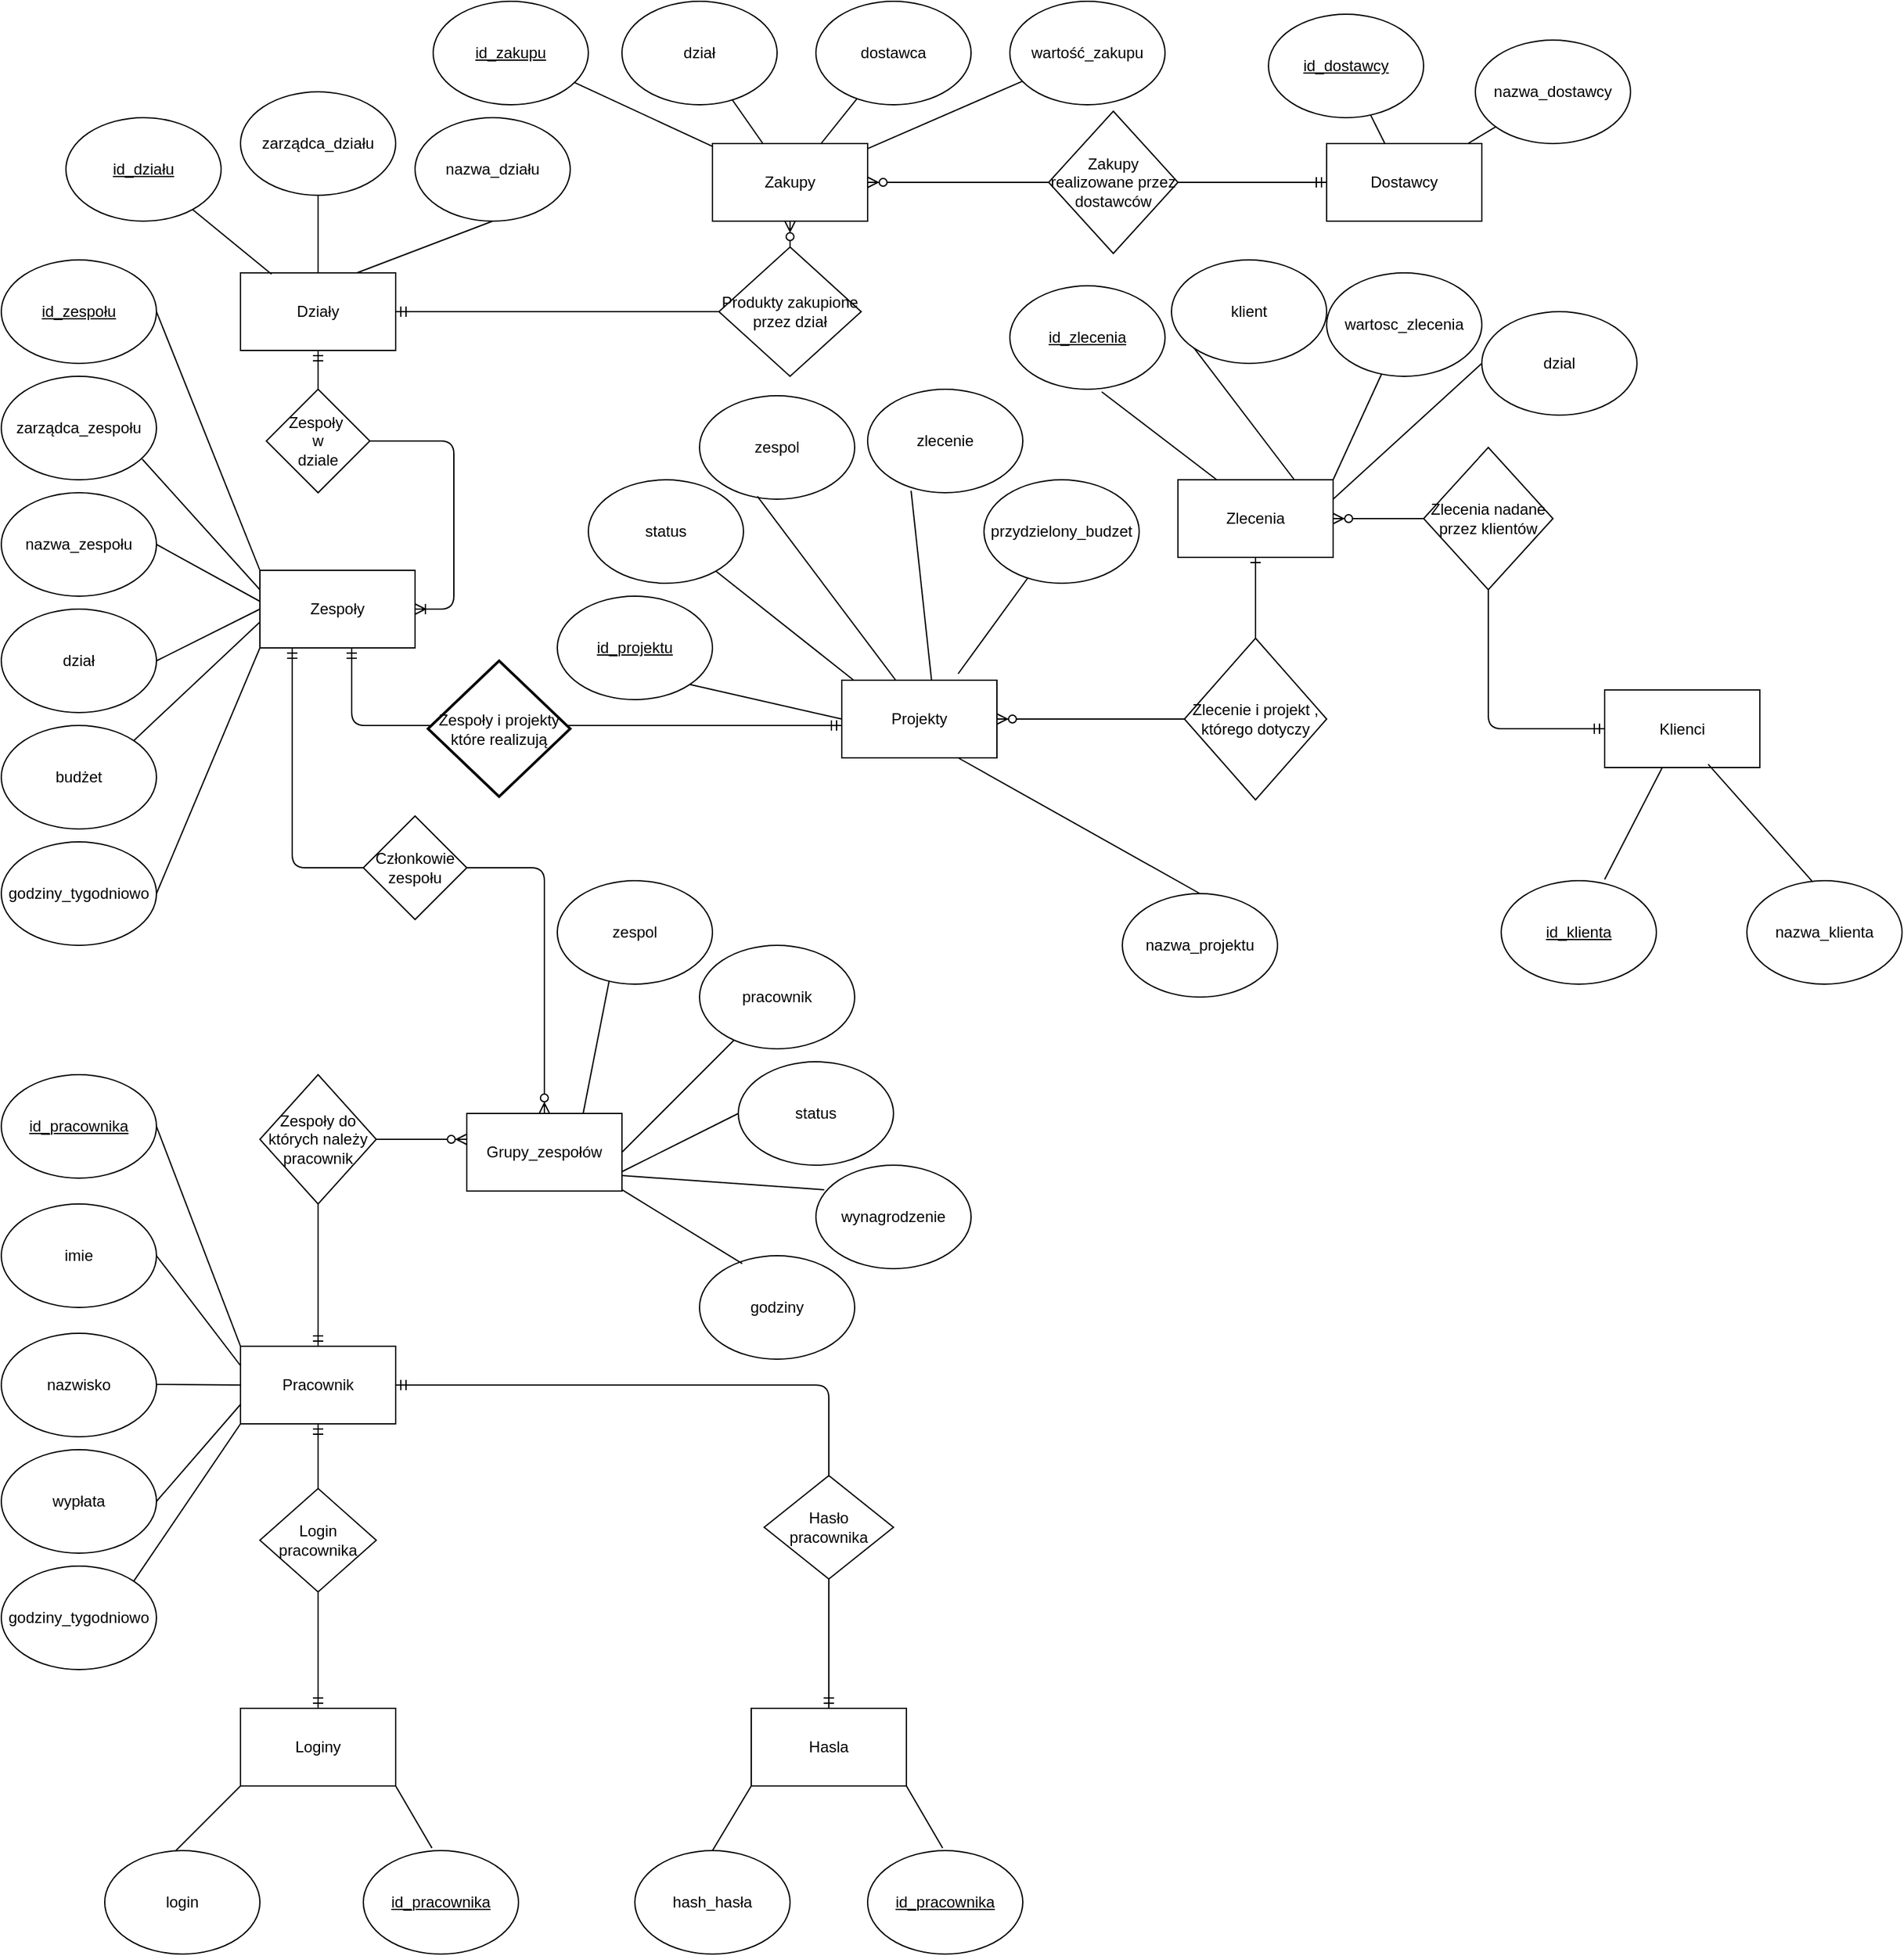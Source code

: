 <mxfile version="14.1.9" type="device"><diagram id="1LLoWZPBhENQtHgGuLOk" name="Page-1"><mxGraphModel dx="1849" dy="706" grid="1" gridSize="10" guides="1" tooltips="1" connect="1" arrows="1" fold="1" page="1" pageScale="1" pageWidth="827" pageHeight="1169" math="0" shadow="0"><root><mxCell id="0"/><mxCell id="1" parent="0"/><mxCell id="VqQpT-1c5NTkzaZMbWne-1" value="Działy" style="rounded=0;whiteSpace=wrap;html=1;" parent="1" vertex="1"><mxGeometry x="25" y="210" width="120" height="60" as="geometry"/></mxCell><mxCell id="VqQpT-1c5NTkzaZMbWne-3" value="&lt;u&gt;id_działu&lt;/u&gt;" style="ellipse;whiteSpace=wrap;html=1;" parent="1" vertex="1"><mxGeometry x="-110" y="90" width="120" height="80" as="geometry"/></mxCell><mxCell id="VqQpT-1c5NTkzaZMbWne-4" value="" style="endArrow=none;html=1;exitX=0.2;exitY=0.017;exitDx=0;exitDy=0;exitPerimeter=0;" parent="1" source="VqQpT-1c5NTkzaZMbWne-1" target="VqQpT-1c5NTkzaZMbWne-3" edge="1"><mxGeometry width="50" height="50" relative="1" as="geometry"><mxPoint x="250" y="160" as="sourcePoint"/><mxPoint x="300" y="110" as="targetPoint"/></mxGeometry></mxCell><mxCell id="VqQpT-1c5NTkzaZMbWne-6" value="zarządca_działu" style="ellipse;whiteSpace=wrap;html=1;" parent="1" vertex="1"><mxGeometry x="25" y="70" width="120" height="80" as="geometry"/></mxCell><mxCell id="VqQpT-1c5NTkzaZMbWne-7" value="nazwa_działu" style="ellipse;whiteSpace=wrap;html=1;" parent="1" vertex="1"><mxGeometry x="160" y="90" width="120" height="80" as="geometry"/></mxCell><mxCell id="VqQpT-1c5NTkzaZMbWne-8" value="" style="endArrow=none;html=1;exitX=0.5;exitY=0;exitDx=0;exitDy=0;" parent="1" source="VqQpT-1c5NTkzaZMbWne-1" target="VqQpT-1c5NTkzaZMbWne-6" edge="1"><mxGeometry width="50" height="50" relative="1" as="geometry"><mxPoint x="389" y="160" as="sourcePoint"/><mxPoint x="439" y="110" as="targetPoint"/></mxGeometry></mxCell><mxCell id="VqQpT-1c5NTkzaZMbWne-9" value="" style="endArrow=none;html=1;exitX=0.75;exitY=0;exitDx=0;exitDy=0;entryX=0.5;entryY=1;entryDx=0;entryDy=0;" parent="1" source="VqQpT-1c5NTkzaZMbWne-1" target="VqQpT-1c5NTkzaZMbWne-7" edge="1"><mxGeometry width="50" height="50" relative="1" as="geometry"><mxPoint x="570" y="160" as="sourcePoint"/><mxPoint x="620" y="110" as="targetPoint"/></mxGeometry></mxCell><mxCell id="VqQpT-1c5NTkzaZMbWne-12" value="Zespoły" style="rounded=0;whiteSpace=wrap;html=1;" parent="1" vertex="1"><mxGeometry x="40" y="440" width="120" height="60" as="geometry"/></mxCell><mxCell id="VqQpT-1c5NTkzaZMbWne-14" value="Zespoły&amp;nbsp;&lt;br&gt;w&lt;br&gt;dziale" style="rhombus;whiteSpace=wrap;html=1;" parent="1" vertex="1"><mxGeometry x="45" y="300" width="80" height="80" as="geometry"/></mxCell><mxCell id="VqQpT-1c5NTkzaZMbWne-15" value="" style="endArrow=ERmandOne;html=1;exitX=0.5;exitY=0;exitDx=0;exitDy=0;endFill=0;" parent="1" source="VqQpT-1c5NTkzaZMbWne-14" target="VqQpT-1c5NTkzaZMbWne-1" edge="1"><mxGeometry width="50" height="50" relative="1" as="geometry"><mxPoint x="170" y="320" as="sourcePoint"/><mxPoint x="220" y="270" as="targetPoint"/></mxGeometry></mxCell><mxCell id="VqQpT-1c5NTkzaZMbWne-17" value="" style="edgeStyle=entityRelationEdgeStyle;fontSize=12;html=1;endArrow=ERoneToMany;" parent="1" source="VqQpT-1c5NTkzaZMbWne-14" target="VqQpT-1c5NTkzaZMbWne-12" edge="1"><mxGeometry width="100" height="100" relative="1" as="geometry"><mxPoint x="280" y="530" as="sourcePoint"/><mxPoint x="420" y="470" as="targetPoint"/></mxGeometry></mxCell><mxCell id="VqQpT-1c5NTkzaZMbWne-18" value="&lt;u&gt;id_zespołu&lt;/u&gt;" style="ellipse;whiteSpace=wrap;html=1;" parent="1" vertex="1"><mxGeometry x="-160" y="200" width="120" height="80" as="geometry"/></mxCell><mxCell id="VqQpT-1c5NTkzaZMbWne-20" value="zarządca_zespołu" style="ellipse;whiteSpace=wrap;html=1;" parent="1" vertex="1"><mxGeometry x="-160" y="290" width="120" height="80" as="geometry"/></mxCell><mxCell id="VqQpT-1c5NTkzaZMbWne-21" value="nazwa_zespołu" style="ellipse;whiteSpace=wrap;html=1;" parent="1" vertex="1"><mxGeometry x="-160" y="380" width="120" height="80" as="geometry"/></mxCell><mxCell id="VqQpT-1c5NTkzaZMbWne-22" value="dział" style="ellipse;whiteSpace=wrap;html=1;" parent="1" vertex="1"><mxGeometry x="-160" y="470" width="120" height="80" as="geometry"/></mxCell><mxCell id="VqQpT-1c5NTkzaZMbWne-23" value="budżet" style="ellipse;whiteSpace=wrap;html=1;" parent="1" vertex="1"><mxGeometry x="-160" y="560" width="120" height="80" as="geometry"/></mxCell><mxCell id="VqQpT-1c5NTkzaZMbWne-26" value="" style="endArrow=none;html=1;entryX=0;entryY=0;entryDx=0;entryDy=0;exitX=1;exitY=0.5;exitDx=0;exitDy=0;" parent="1" source="VqQpT-1c5NTkzaZMbWne-18" target="VqQpT-1c5NTkzaZMbWne-12" edge="1"><mxGeometry width="50" height="50" relative="1" as="geometry"><mxPoint x="-40" y="290" as="sourcePoint"/><mxPoint x="10" y="240" as="targetPoint"/></mxGeometry></mxCell><mxCell id="VqQpT-1c5NTkzaZMbWne-27" value="" style="endArrow=none;html=1;entryX=0;entryY=0.25;entryDx=0;entryDy=0;exitX=0.908;exitY=0.8;exitDx=0;exitDy=0;exitPerimeter=0;" parent="1" source="VqQpT-1c5NTkzaZMbWne-20" target="VqQpT-1c5NTkzaZMbWne-12" edge="1"><mxGeometry width="50" height="50" relative="1" as="geometry"><mxPoint x="-40" y="370" as="sourcePoint"/><mxPoint x="40" y="520" as="targetPoint"/></mxGeometry></mxCell><mxCell id="VqQpT-1c5NTkzaZMbWne-28" value="" style="endArrow=none;html=1;exitX=1;exitY=0.5;exitDx=0;exitDy=0;" parent="1" source="VqQpT-1c5NTkzaZMbWne-21" edge="1"><mxGeometry width="50" height="50" relative="1" as="geometry"><mxPoint x="10" y="500" as="sourcePoint"/><mxPoint x="40" y="464" as="targetPoint"/></mxGeometry></mxCell><mxCell id="VqQpT-1c5NTkzaZMbWne-29" value="" style="endArrow=none;html=1;entryX=0;entryY=0.5;entryDx=0;entryDy=0;exitX=1;exitY=0.5;exitDx=0;exitDy=0;" parent="1" source="VqQpT-1c5NTkzaZMbWne-22" target="VqQpT-1c5NTkzaZMbWne-12" edge="1"><mxGeometry width="50" height="50" relative="1" as="geometry"><mxPoint x="-50" y="550" as="sourcePoint"/><mxPoint y="500" as="targetPoint"/></mxGeometry></mxCell><mxCell id="VqQpT-1c5NTkzaZMbWne-30" value="" style="endArrow=none;html=1;entryX=0;entryY=0.667;entryDx=0;entryDy=0;entryPerimeter=0;exitX=1;exitY=0;exitDx=0;exitDy=0;" parent="1" source="VqQpT-1c5NTkzaZMbWne-23" target="VqQpT-1c5NTkzaZMbWne-12" edge="1"><mxGeometry width="50" height="50" relative="1" as="geometry"><mxPoint x="-40" y="635" as="sourcePoint"/><mxPoint x="10" y="585" as="targetPoint"/></mxGeometry></mxCell><mxCell id="VqQpT-1c5NTkzaZMbWne-37" value="&lt;u&gt;id_projektu&lt;/u&gt;" style="ellipse;whiteSpace=wrap;html=1;" parent="1" vertex="1"><mxGeometry x="270" y="460" width="120" height="80" as="geometry"/></mxCell><mxCell id="VqQpT-1c5NTkzaZMbWne-38" value="" style="endArrow=none;html=1;exitX=1;exitY=1;exitDx=0;exitDy=0;entryX=0;entryY=0.5;entryDx=0;entryDy=0;" parent="1" source="VqQpT-1c5NTkzaZMbWne-37" target="VqQpT-1c5NTkzaZMbWne-35" edge="1"><mxGeometry width="50" height="50" relative="1" as="geometry"><mxPoint x="480" y="510" as="sourcePoint"/><mxPoint x="530" y="460" as="targetPoint"/></mxGeometry></mxCell><mxCell id="VqQpT-1c5NTkzaZMbWne-39" value="nazwa_projektu" style="ellipse;whiteSpace=wrap;html=1;" parent="1" vertex="1"><mxGeometry x="707" y="690" width="120" height="80" as="geometry"/></mxCell><mxCell id="VqQpT-1c5NTkzaZMbWne-40" value="" style="endArrow=none;html=1;entryX=0.75;entryY=1;entryDx=0;entryDy=0;exitX=0.5;exitY=0;exitDx=0;exitDy=0;" parent="1" source="VqQpT-1c5NTkzaZMbWne-39" target="VqQpT-1c5NTkzaZMbWne-35" edge="1"><mxGeometry width="50" height="50" relative="1" as="geometry"><mxPoint x="500" y="660" as="sourcePoint"/><mxPoint x="550" y="610" as="targetPoint"/></mxGeometry></mxCell><mxCell id="VqQpT-1c5NTkzaZMbWne-45" value="zlecenie" style="ellipse;whiteSpace=wrap;html=1;" parent="1" vertex="1"><mxGeometry x="510" y="300" width="120" height="80" as="geometry"/></mxCell><mxCell id="VqQpT-1c5NTkzaZMbWne-47" value="" style="edgeStyle=orthogonalEdgeStyle;fontSize=12;html=1;endArrow=ERmandOne;startArrow=ERmandOne;endFill=0;" parent="1" source="VqQpT-1c5NTkzaZMbWne-35" target="VqQpT-1c5NTkzaZMbWne-12" edge="1"><mxGeometry width="100" height="100" relative="1" as="geometry"><mxPoint x="340" y="560" as="sourcePoint"/><mxPoint x="90" y="540" as="targetPoint"/><Array as="points"><mxPoint x="111" y="560"/></Array></mxGeometry></mxCell><mxCell id="VqQpT-1c5NTkzaZMbWne-31" value="Zespoły i projekty które realizują" style="strokeWidth=2;html=1;shape=mxgraph.flowchart.decision;whiteSpace=wrap;" parent="1" vertex="1"><mxGeometry x="170" y="510" width="110" height="105" as="geometry"/></mxCell><mxCell id="VqQpT-1c5NTkzaZMbWne-49" value="zespol" style="ellipse;whiteSpace=wrap;html=1;" parent="1" vertex="1"><mxGeometry x="380" y="305" width="120" height="80" as="geometry"/></mxCell><mxCell id="VqQpT-1c5NTkzaZMbWne-50" value="" style="endArrow=none;html=1;entryX=0.28;entryY=0.98;entryDx=0;entryDy=0;exitX=0.583;exitY=0.083;exitDx=0;exitDy=0;exitPerimeter=0;entryPerimeter=0;" parent="1" source="VqQpT-1c5NTkzaZMbWne-35" target="VqQpT-1c5NTkzaZMbWne-45" edge="1"><mxGeometry width="50" height="50" relative="1" as="geometry"><mxPoint x="620" y="510" as="sourcePoint"/><mxPoint x="460" y="290" as="targetPoint"/></mxGeometry></mxCell><mxCell id="VqQpT-1c5NTkzaZMbWne-51" value="" style="endArrow=none;html=1;entryX=0.373;entryY=0.973;entryDx=0;entryDy=0;entryPerimeter=0;exitX=0.358;exitY=0.027;exitDx=0;exitDy=0;exitPerimeter=0;" parent="1" source="VqQpT-1c5NTkzaZMbWne-35" target="VqQpT-1c5NTkzaZMbWne-49" edge="1"><mxGeometry width="50" height="50" relative="1" as="geometry"><mxPoint x="540" y="520" as="sourcePoint"/><mxPoint x="426" y="230" as="targetPoint"/></mxGeometry></mxCell><mxCell id="VqQpT-1c5NTkzaZMbWne-52" value="Zlecenia" style="rounded=0;whiteSpace=wrap;html=1;" parent="1" vertex="1"><mxGeometry x="750" y="370" width="120" height="60" as="geometry"/></mxCell><mxCell id="VqQpT-1c5NTkzaZMbWne-53" value="status" style="ellipse;whiteSpace=wrap;html=1;" parent="1" vertex="1"><mxGeometry x="294" y="370" width="120" height="80" as="geometry"/></mxCell><mxCell id="VqQpT-1c5NTkzaZMbWne-54" value="" style="endArrow=none;html=1;entryX=0.094;entryY=0.027;entryDx=0;entryDy=0;entryPerimeter=0;" parent="1" source="VqQpT-1c5NTkzaZMbWne-53" target="VqQpT-1c5NTkzaZMbWne-35" edge="1"><mxGeometry width="50" height="50" relative="1" as="geometry"><mxPoint x="510" y="400" as="sourcePoint"/><mxPoint x="510" y="520" as="targetPoint"/></mxGeometry></mxCell><mxCell id="VqQpT-1c5NTkzaZMbWne-56" value="" style="edgeStyle=orthogonalEdgeStyle;fontSize=12;html=1;endArrow=ERone;endFill=1;exitX=1;exitY=0.5;exitDx=0;exitDy=0;startArrow=ERzeroToMany;startFill=1;" parent="1" source="VqQpT-1c5NTkzaZMbWne-35" target="VqQpT-1c5NTkzaZMbWne-52" edge="1"><mxGeometry width="100" height="100" relative="1" as="geometry"><mxPoint x="670" y="560" as="sourcePoint"/><mxPoint x="810" y="390" as="targetPoint"/><Array as="points"><mxPoint x="810" y="555"/></Array></mxGeometry></mxCell><mxCell id="VqQpT-1c5NTkzaZMbWne-55" value="Zlecenie i projekt , którego dotyczy" style="rhombus;whiteSpace=wrap;html=1;rounded=0;" parent="1" vertex="1"><mxGeometry x="755" y="492.5" width="110" height="125" as="geometry"/></mxCell><mxCell id="VqQpT-1c5NTkzaZMbWne-58" value="&lt;u&gt;id_zlecenia&lt;/u&gt;" style="ellipse;whiteSpace=wrap;html=1;" parent="1" vertex="1"><mxGeometry x="620" y="220" width="120" height="80" as="geometry"/></mxCell><mxCell id="VqQpT-1c5NTkzaZMbWne-60" value="" style="endArrow=none;html=1;exitX=0.25;exitY=0;exitDx=0;exitDy=0;entryX=0.592;entryY=1.025;entryDx=0;entryDy=0;entryPerimeter=0;" parent="1" source="VqQpT-1c5NTkzaZMbWne-52" target="VqQpT-1c5NTkzaZMbWne-58" edge="1"><mxGeometry width="50" height="50" relative="1" as="geometry"><mxPoint x="680" y="350" as="sourcePoint"/><mxPoint x="717" y="240" as="targetPoint"/></mxGeometry></mxCell><mxCell id="VqQpT-1c5NTkzaZMbWne-63" value="klient" style="ellipse;whiteSpace=wrap;html=1;" parent="1" vertex="1"><mxGeometry x="745" y="200" width="120" height="80" as="geometry"/></mxCell><mxCell id="VqQpT-1c5NTkzaZMbWne-64" value="wartosc_zlecenia" style="ellipse;whiteSpace=wrap;html=1;" parent="1" vertex="1"><mxGeometry x="865" y="210" width="120" height="80" as="geometry"/></mxCell><mxCell id="VqQpT-1c5NTkzaZMbWne-66" value="" style="endArrow=none;html=1;entryX=0;entryY=1;entryDx=0;entryDy=0;exitX=0.75;exitY=0;exitDx=0;exitDy=0;" parent="1" source="VqQpT-1c5NTkzaZMbWne-52" target="VqQpT-1c5NTkzaZMbWne-63" edge="1"><mxGeometry width="50" height="50" relative="1" as="geometry"><mxPoint x="800" y="360" as="sourcePoint"/><mxPoint x="850" y="310" as="targetPoint"/></mxGeometry></mxCell><mxCell id="VqQpT-1c5NTkzaZMbWne-67" value="" style="endArrow=none;html=1;exitX=1;exitY=0;exitDx=0;exitDy=0;" parent="1" source="VqQpT-1c5NTkzaZMbWne-52" target="VqQpT-1c5NTkzaZMbWne-64" edge="1"><mxGeometry width="50" height="50" relative="1" as="geometry"><mxPoint x="790" y="340" as="sourcePoint"/><mxPoint x="996" y="230" as="targetPoint"/></mxGeometry></mxCell><mxCell id="VqQpT-1c5NTkzaZMbWne-68" value="Klienci" style="rounded=0;whiteSpace=wrap;html=1;" parent="1" vertex="1"><mxGeometry x="1080" y="532.5" width="120" height="60" as="geometry"/></mxCell><mxCell id="VqQpT-1c5NTkzaZMbWne-70" value="" style="edgeStyle=orthogonalEdgeStyle;fontSize=12;html=1;endArrow=ERzeroToMany;startArrow=ERmandOne;exitX=0;exitY=0.5;exitDx=0;exitDy=0;entryX=1;entryY=0.5;entryDx=0;entryDy=0;" parent="1" source="VqQpT-1c5NTkzaZMbWne-68" target="VqQpT-1c5NTkzaZMbWne-52" edge="1"><mxGeometry width="100" height="100" relative="1" as="geometry"><mxPoint x="960" y="520" as="sourcePoint"/><mxPoint x="1060" y="420" as="targetPoint"/><Array as="points"><mxPoint x="990" y="563"/><mxPoint x="990" y="400"/></Array></mxGeometry></mxCell><mxCell id="VqQpT-1c5NTkzaZMbWne-69" value="Zlecenia nadane przez klientów" style="rhombus;whiteSpace=wrap;html=1;rounded=0;" parent="1" vertex="1"><mxGeometry x="940" y="345" width="100" height="110" as="geometry"/></mxCell><mxCell id="VqQpT-1c5NTkzaZMbWne-71" value="&lt;u&gt;id_klienta&lt;/u&gt;" style="ellipse;whiteSpace=wrap;html=1;" parent="1" vertex="1"><mxGeometry x="1000" y="680" width="120" height="80" as="geometry"/></mxCell><mxCell id="VqQpT-1c5NTkzaZMbWne-72" value="nazwa_klienta" style="ellipse;whiteSpace=wrap;html=1;" parent="1" vertex="1"><mxGeometry x="1190" y="680" width="120" height="80" as="geometry"/></mxCell><mxCell id="VqQpT-1c5NTkzaZMbWne-73" value="" style="endArrow=none;html=1;" parent="1" target="VqQpT-1c5NTkzaZMbWne-68" edge="1"><mxGeometry width="50" height="50" relative="1" as="geometry"><mxPoint x="1080" y="679" as="sourcePoint"/><mxPoint x="1120" y="630" as="targetPoint"/></mxGeometry></mxCell><mxCell id="VqQpT-1c5NTkzaZMbWne-74" value="" style="endArrow=none;html=1;entryX=0.667;entryY=0.958;entryDx=0;entryDy=0;entryPerimeter=0;exitX=0.425;exitY=0.013;exitDx=0;exitDy=0;exitPerimeter=0;" parent="1" source="VqQpT-1c5NTkzaZMbWne-72" target="VqQpT-1c5NTkzaZMbWne-68" edge="1"><mxGeometry width="50" height="50" relative="1" as="geometry"><mxPoint x="1250" y="680" as="sourcePoint"/><mxPoint x="1300" y="630" as="targetPoint"/></mxGeometry></mxCell><mxCell id="VqQpT-1c5NTkzaZMbWne-35" value="Projekty" style="rounded=0;whiteSpace=wrap;html=1;" parent="1" vertex="1"><mxGeometry x="490" y="525" width="120" height="60" as="geometry"/></mxCell><mxCell id="VqQpT-1c5NTkzaZMbWne-75" value="" style="edgeStyle=orthogonalEdgeStyle;fontSize=12;html=1;endArrow=ERzeroToMany;startArrow=ERmandOne;endFill=1;entryX=0.5;entryY=0;entryDx=0;entryDy=0;" parent="1" target="VqQpT-1c5NTkzaZMbWne-78" edge="1"><mxGeometry width="100" height="100" relative="1" as="geometry"><mxPoint x="65" y="500" as="sourcePoint"/><mxPoint x="260" y="800" as="targetPoint"/><Array as="points"><mxPoint x="65" y="670"/><mxPoint x="260" y="670"/></Array></mxGeometry></mxCell><mxCell id="VqQpT-1c5NTkzaZMbWne-76" value="Członkowie&lt;br&gt;zespołu" style="rhombus;whiteSpace=wrap;html=1;rounded=0;" parent="1" vertex="1"><mxGeometry x="120" y="630" width="80" height="80" as="geometry"/></mxCell><mxCell id="VqQpT-1c5NTkzaZMbWne-78" value="Grupy_zespołów" style="rounded=0;whiteSpace=wrap;html=1;" parent="1" vertex="1"><mxGeometry x="200" y="860" width="120" height="60" as="geometry"/></mxCell><mxCell id="VqQpT-1c5NTkzaZMbWne-79" value="zespol" style="ellipse;whiteSpace=wrap;html=1;rounded=0;" parent="1" vertex="1"><mxGeometry x="270" y="680" width="120" height="80" as="geometry"/></mxCell><mxCell id="VqQpT-1c5NTkzaZMbWne-80" value="pracownik" style="ellipse;whiteSpace=wrap;html=1;rounded=0;" parent="1" vertex="1"><mxGeometry x="380" y="730" width="120" height="80" as="geometry"/></mxCell><mxCell id="VqQpT-1c5NTkzaZMbWne-81" value="status" style="ellipse;whiteSpace=wrap;html=1;rounded=0;" parent="1" vertex="1"><mxGeometry x="410" y="820" width="120" height="80" as="geometry"/></mxCell><mxCell id="VqQpT-1c5NTkzaZMbWne-82" value="" style="endArrow=none;html=1;" parent="1" edge="1"><mxGeometry width="50" height="50" relative="1" as="geometry"><mxPoint x="290" y="860" as="sourcePoint"/><mxPoint x="310" y="758" as="targetPoint"/></mxGeometry></mxCell><mxCell id="VqQpT-1c5NTkzaZMbWne-83" value="" style="endArrow=none;html=1;exitX=0;exitY=0.5;exitDx=0;exitDy=0;entryX=1;entryY=0.75;entryDx=0;entryDy=0;" parent="1" source="VqQpT-1c5NTkzaZMbWne-81" target="VqQpT-1c5NTkzaZMbWne-78" edge="1"><mxGeometry width="50" height="50" relative="1" as="geometry"><mxPoint x="290" y="960" as="sourcePoint"/><mxPoint x="340" y="910" as="targetPoint"/></mxGeometry></mxCell><mxCell id="VqQpT-1c5NTkzaZMbWne-84" value="" style="endArrow=none;html=1;" parent="1" target="VqQpT-1c5NTkzaZMbWne-80" edge="1"><mxGeometry width="50" height="50" relative="1" as="geometry"><mxPoint x="320" y="890" as="sourcePoint"/><mxPoint x="370" y="840" as="targetPoint"/></mxGeometry></mxCell><mxCell id="VqQpT-1c5NTkzaZMbWne-86" value="Pracownik" style="rounded=0;whiteSpace=wrap;html=1;" parent="1" vertex="1"><mxGeometry x="25" y="1040" width="120" height="60" as="geometry"/></mxCell><mxCell id="VqQpT-1c5NTkzaZMbWne-87" value="" style="edgeStyle=orthogonalEdgeStyle;fontSize=12;html=1;endArrow=ERzeroToMany;endFill=1;startArrow=ERmandOne;exitX=0.5;exitY=0;exitDx=0;exitDy=0;startFill=0;" parent="1" source="VqQpT-1c5NTkzaZMbWne-86" target="VqQpT-1c5NTkzaZMbWne-78" edge="1"><mxGeometry width="100" height="100" relative="1" as="geometry"><mxPoint x="70" y="940" as="sourcePoint"/><mxPoint x="170" y="910" as="targetPoint"/><Array as="points"><mxPoint x="85" y="880"/></Array></mxGeometry></mxCell><mxCell id="VqQpT-1c5NTkzaZMbWne-85" value="Zespoły do których należy pracownik" style="rhombus;whiteSpace=wrap;html=1;rounded=0;" parent="1" vertex="1"><mxGeometry x="40" y="830" width="90" height="100" as="geometry"/></mxCell><mxCell id="VqQpT-1c5NTkzaZMbWne-88" value="&lt;u&gt;id_pracownika&lt;/u&gt;" style="ellipse;whiteSpace=wrap;html=1;" parent="1" vertex="1"><mxGeometry x="-160" y="830" width="120" height="80" as="geometry"/></mxCell><mxCell id="VqQpT-1c5NTkzaZMbWne-89" value="imie" style="ellipse;whiteSpace=wrap;html=1;" parent="1" vertex="1"><mxGeometry x="-160" y="930" width="120" height="80" as="geometry"/></mxCell><mxCell id="VqQpT-1c5NTkzaZMbWne-90" value="nazwisko" style="ellipse;whiteSpace=wrap;html=1;" parent="1" vertex="1"><mxGeometry x="-160" y="1030" width="120" height="80" as="geometry"/></mxCell><mxCell id="VqQpT-1c5NTkzaZMbWne-91" value="wypłata" style="ellipse;whiteSpace=wrap;html=1;" parent="1" vertex="1"><mxGeometry x="-160" y="1120" width="120" height="80" as="geometry"/></mxCell><mxCell id="VqQpT-1c5NTkzaZMbWne-92" value="godziny_tygodniowo" style="ellipse;whiteSpace=wrap;html=1;" parent="1" vertex="1"><mxGeometry x="-160" y="1210" width="120" height="80" as="geometry"/></mxCell><mxCell id="VqQpT-1c5NTkzaZMbWne-93" value="" style="endArrow=none;html=1;rounded=0;entryX=0;entryY=0;entryDx=0;entryDy=0;exitX=1;exitY=0.5;exitDx=0;exitDy=0;" parent="1" source="VqQpT-1c5NTkzaZMbWne-88" target="VqQpT-1c5NTkzaZMbWne-86" edge="1"><mxGeometry relative="1" as="geometry"><mxPoint x="-50" y="879.5" as="sourcePoint"/><mxPoint x="110" y="879.5" as="targetPoint"/></mxGeometry></mxCell><mxCell id="VqQpT-1c5NTkzaZMbWne-94" value="" style="endArrow=none;html=1;rounded=0;exitX=1;exitY=0.5;exitDx=0;exitDy=0;entryX=0;entryY=0.25;entryDx=0;entryDy=0;" parent="1" source="VqQpT-1c5NTkzaZMbWne-89" target="VqQpT-1c5NTkzaZMbWne-86" edge="1"><mxGeometry relative="1" as="geometry"><mxPoint x="-120" y="1180" as="sourcePoint"/><mxPoint x="40" y="1180" as="targetPoint"/></mxGeometry></mxCell><mxCell id="VqQpT-1c5NTkzaZMbWne-95" value="" style="endArrow=none;html=1;rounded=0;entryX=0;entryY=0.5;entryDx=0;entryDy=0;" parent="1" target="VqQpT-1c5NTkzaZMbWne-86" edge="1"><mxGeometry relative="1" as="geometry"><mxPoint x="-40" y="1069.5" as="sourcePoint"/><mxPoint x="20" y="1070" as="targetPoint"/></mxGeometry></mxCell><mxCell id="VqQpT-1c5NTkzaZMbWne-96" value="" style="endArrow=none;html=1;rounded=0;entryX=0;entryY=0.75;entryDx=0;entryDy=0;exitX=1;exitY=0.5;exitDx=0;exitDy=0;" parent="1" source="VqQpT-1c5NTkzaZMbWne-91" target="VqQpT-1c5NTkzaZMbWne-86" edge="1"><mxGeometry relative="1" as="geometry"><mxPoint x="-40" y="1179.5" as="sourcePoint"/><mxPoint x="20" y="1080" as="targetPoint"/></mxGeometry></mxCell><mxCell id="VqQpT-1c5NTkzaZMbWne-97" value="" style="endArrow=none;html=1;rounded=0;entryX=0;entryY=1;entryDx=0;entryDy=0;exitX=1;exitY=0;exitDx=0;exitDy=0;" parent="1" source="VqQpT-1c5NTkzaZMbWne-92" target="VqQpT-1c5NTkzaZMbWne-86" edge="1"><mxGeometry relative="1" as="geometry"><mxPoint x="-60" y="1260" as="sourcePoint"/><mxPoint x="100" y="1260" as="targetPoint"/></mxGeometry></mxCell><mxCell id="VqQpT-1c5NTkzaZMbWne-99" value="" style="edgeStyle=orthogonalEdgeStyle;fontSize=12;html=1;endArrow=ERmandOne;startArrow=ERmandOne;entryX=0.5;entryY=1;entryDx=0;entryDy=0;" parent="1" target="VqQpT-1c5NTkzaZMbWne-86" edge="1"><mxGeometry width="100" height="100" relative="1" as="geometry"><mxPoint x="85" y="1320" as="sourcePoint"/><mxPoint x="210" y="1169" as="targetPoint"/><Array as="points"><mxPoint x="85" y="1269"/></Array></mxGeometry></mxCell><mxCell id="VqQpT-1c5NTkzaZMbWne-98" value="Login pracownika" style="rhombus;whiteSpace=wrap;html=1;rounded=0;" parent="1" vertex="1"><mxGeometry x="40" y="1150" width="90" height="80" as="geometry"/></mxCell><mxCell id="VqQpT-1c5NTkzaZMbWne-100" value="Loginy" style="rounded=0;whiteSpace=wrap;html=1;" parent="1" vertex="1"><mxGeometry x="25" y="1320" width="120" height="60" as="geometry"/></mxCell><mxCell id="VqQpT-1c5NTkzaZMbWne-101" value="login" style="ellipse;whiteSpace=wrap;html=1;rounded=0;" parent="1" vertex="1"><mxGeometry x="-80" y="1430" width="120" height="80" as="geometry"/></mxCell><mxCell id="VqQpT-1c5NTkzaZMbWne-102" value="&lt;u&gt;id_pracownika&lt;/u&gt;" style="ellipse;whiteSpace=wrap;html=1;" parent="1" vertex="1"><mxGeometry x="120" y="1430" width="120" height="80" as="geometry"/></mxCell><mxCell id="VqQpT-1c5NTkzaZMbWne-103" value="" style="endArrow=none;html=1;" parent="1" edge="1"><mxGeometry width="50" height="50" relative="1" as="geometry"><mxPoint x="-25" y="1430" as="sourcePoint"/><mxPoint x="25" y="1380" as="targetPoint"/></mxGeometry></mxCell><mxCell id="VqQpT-1c5NTkzaZMbWne-104" value="" style="endArrow=none;html=1;entryX=1;entryY=1;entryDx=0;entryDy=0;exitX=0.442;exitY=-0.025;exitDx=0;exitDy=0;exitPerimeter=0;" parent="1" source="VqQpT-1c5NTkzaZMbWne-102" target="VqQpT-1c5NTkzaZMbWne-100" edge="1"><mxGeometry width="50" height="50" relative="1" as="geometry"><mxPoint x="160" y="1420" as="sourcePoint"/><mxPoint x="210" y="1370" as="targetPoint"/></mxGeometry></mxCell><mxCell id="VqQpT-1c5NTkzaZMbWne-105" value="" style="edgeStyle=orthogonalEdgeStyle;fontSize=12;html=1;endArrow=ERmandOne;startArrow=ERmandOne;exitX=1;exitY=0.5;exitDx=0;exitDy=0;entryX=0.5;entryY=0;entryDx=0;entryDy=0;" parent="1" source="VqQpT-1c5NTkzaZMbWne-86" target="VqQpT-1c5NTkzaZMbWne-112" edge="1"><mxGeometry width="100" height="100" relative="1" as="geometry"><mxPoint x="240" y="1150" as="sourcePoint"/><mxPoint x="480" y="1300" as="targetPoint"/><Array as="points"><mxPoint x="480" y="1070"/></Array></mxGeometry></mxCell><mxCell id="VqQpT-1c5NTkzaZMbWne-108" value="Hasło&lt;br&gt;pracownika" style="rhombus;whiteSpace=wrap;html=1;rounded=0;" parent="1" vertex="1"><mxGeometry x="430" y="1140" width="100" height="80" as="geometry"/></mxCell><mxCell id="VqQpT-1c5NTkzaZMbWne-112" value="Hasla" style="rounded=0;whiteSpace=wrap;html=1;" parent="1" vertex="1"><mxGeometry x="420" y="1320" width="120" height="60" as="geometry"/></mxCell><mxCell id="VqQpT-1c5NTkzaZMbWne-113" value="&lt;u&gt;id_pracownika&lt;/u&gt;" style="ellipse;whiteSpace=wrap;html=1;" parent="1" vertex="1"><mxGeometry x="510" y="1430" width="120" height="80" as="geometry"/></mxCell><mxCell id="VqQpT-1c5NTkzaZMbWne-114" value="hash_hasła" style="ellipse;whiteSpace=wrap;html=1;rounded=0;" parent="1" vertex="1"><mxGeometry x="330" y="1430" width="120" height="80" as="geometry"/></mxCell><mxCell id="VqQpT-1c5NTkzaZMbWne-115" value="" style="endArrow=none;html=1;exitX=0.5;exitY=0;exitDx=0;exitDy=0;entryX=0;entryY=1;entryDx=0;entryDy=0;" parent="1" source="VqQpT-1c5NTkzaZMbWne-114" target="VqQpT-1c5NTkzaZMbWne-112" edge="1"><mxGeometry width="50" height="50" relative="1" as="geometry"><mxPoint x="183.04" y="1438" as="sourcePoint"/><mxPoint x="190" y="1400" as="targetPoint"/></mxGeometry></mxCell><mxCell id="VqQpT-1c5NTkzaZMbWne-116" value="" style="endArrow=none;html=1;entryX=1;entryY=1;entryDx=0;entryDy=0;" parent="1" edge="1"><mxGeometry width="50" height="50" relative="1" as="geometry"><mxPoint x="568" y="1428" as="sourcePoint"/><mxPoint x="540" y="1380" as="targetPoint"/></mxGeometry></mxCell><mxCell id="7QKKZhps_H7xyFzI-eFl-2" value="" style="endArrow=none;html=1;entryX=0;entryY=1;entryDx=0;entryDy=0;exitX=1;exitY=0;exitDx=0;exitDy=0;" parent="1" target="VqQpT-1c5NTkzaZMbWne-12" edge="1"><mxGeometry width="50" height="50" relative="1" as="geometry"><mxPoint x="-40.004" y="689.996" as="sourcePoint"/><mxPoint x="57.57" y="598.3" as="targetPoint"/></mxGeometry></mxCell><mxCell id="7QKKZhps_H7xyFzI-eFl-3" value="godziny_tygodniowo" style="ellipse;whiteSpace=wrap;html=1;" parent="1" vertex="1"><mxGeometry x="-160" y="650" width="120" height="80" as="geometry"/></mxCell><mxCell id="7QKKZhps_H7xyFzI-eFl-5" value="wynagrodzenie" style="ellipse;whiteSpace=wrap;html=1;rounded=0;" parent="1" vertex="1"><mxGeometry x="470" y="900" width="120" height="80" as="geometry"/></mxCell><mxCell id="7QKKZhps_H7xyFzI-eFl-6" value="" style="endArrow=none;html=1;exitX=0.054;exitY=0.238;exitDx=0;exitDy=0;exitPerimeter=0;" parent="1" source="7QKKZhps_H7xyFzI-eFl-5" edge="1"><mxGeometry width="50" height="50" relative="1" as="geometry"><mxPoint x="300" y="1010" as="sourcePoint"/><mxPoint x="320" y="908.0" as="targetPoint"/></mxGeometry></mxCell><mxCell id="7QKKZhps_H7xyFzI-eFl-7" value="godziny" style="ellipse;whiteSpace=wrap;html=1;rounded=0;" parent="1" vertex="1"><mxGeometry x="380" y="970" width="120" height="80" as="geometry"/></mxCell><mxCell id="7QKKZhps_H7xyFzI-eFl-8" value="" style="endArrow=none;html=1;exitX=0.275;exitY=0.076;exitDx=0;exitDy=0;exitPerimeter=0;" parent="1" source="7QKKZhps_H7xyFzI-eFl-7" edge="1"><mxGeometry width="50" height="50" relative="1" as="geometry"><mxPoint x="476.48" y="930" as="sourcePoint"/><mxPoint x="320" y="918.96" as="targetPoint"/></mxGeometry></mxCell><mxCell id="7QKKZhps_H7xyFzI-eFl-9" value="przydzielony_budzet" style="ellipse;whiteSpace=wrap;html=1;" parent="1" vertex="1"><mxGeometry x="600" y="370" width="120" height="80" as="geometry"/></mxCell><mxCell id="7QKKZhps_H7xyFzI-eFl-11" value="" style="endArrow=none;html=1;" parent="1" target="7QKKZhps_H7xyFzI-eFl-9" edge="1"><mxGeometry width="50" height="50" relative="1" as="geometry"><mxPoint x="580" y="520" as="sourcePoint"/><mxPoint x="576.5" y="385" as="targetPoint"/></mxGeometry></mxCell><mxCell id="vv0-c7Iqn7QdB1xFziNF-2" value="Zakupy" style="rounded=0;whiteSpace=wrap;html=1;" parent="1" vertex="1"><mxGeometry x="390" y="110" width="120" height="60" as="geometry"/></mxCell><mxCell id="vv0-c7Iqn7QdB1xFziNF-4" value="" style="edgeStyle=orthogonalEdgeStyle;fontSize=12;html=1;endArrow=ERzeroToMany;endFill=1;startArrow=ERmandOne;startFill=0;" parent="1" source="VqQpT-1c5NTkzaZMbWne-1" target="vv0-c7Iqn7QdB1xFziNF-2" edge="1"><mxGeometry width="100" height="100" relative="1" as="geometry"><mxPoint x="200" y="282.5" as="sourcePoint"/><mxPoint x="400" y="117.5" as="targetPoint"/><Array as="points"><mxPoint x="450" y="240"/></Array></mxGeometry></mxCell><mxCell id="vv0-c7Iqn7QdB1xFziNF-5" value="&lt;div&gt;Produkty zakupione&lt;/div&gt;&lt;div&gt;przez dział&lt;br&gt;&lt;/div&gt;" style="rhombus;whiteSpace=wrap;html=1;rounded=0;" parent="1" vertex="1"><mxGeometry x="395" y="190" width="110" height="100" as="geometry"/></mxCell><mxCell id="vv0-c7Iqn7QdB1xFziNF-6" value="Dostawcy" style="rounded=0;whiteSpace=wrap;html=1;" parent="1" vertex="1"><mxGeometry x="865" y="110" width="120" height="60" as="geometry"/></mxCell><mxCell id="vv0-c7Iqn7QdB1xFziNF-8" value="&lt;u&gt;id_dostawcy&lt;/u&gt;" style="ellipse;whiteSpace=wrap;html=1;" parent="1" vertex="1"><mxGeometry x="820" y="10" width="120" height="80" as="geometry"/></mxCell><mxCell id="vv0-c7Iqn7QdB1xFziNF-9" value="nazwa_dostawcy" style="ellipse;whiteSpace=wrap;html=1;" parent="1" vertex="1"><mxGeometry x="980" y="30" width="120" height="80" as="geometry"/></mxCell><mxCell id="vv0-c7Iqn7QdB1xFziNF-10" value="" style="endArrow=none;html=1;" parent="1" source="vv0-c7Iqn7QdB1xFziNF-8" target="vv0-c7Iqn7QdB1xFziNF-6" edge="1"><mxGeometry width="50" height="50" relative="1" as="geometry"><mxPoint x="1280" y="419" as="sourcePoint"/><mxPoint x="1320" y="370" as="targetPoint"/></mxGeometry></mxCell><mxCell id="vv0-c7Iqn7QdB1xFziNF-11" value="" style="endArrow=none;html=1;" parent="1" source="vv0-c7Iqn7QdB1xFziNF-9" target="vv0-c7Iqn7QdB1xFziNF-6" edge="1"><mxGeometry width="50" height="50" relative="1" as="geometry"><mxPoint x="1450" y="420" as="sourcePoint"/><mxPoint x="1500" y="370" as="targetPoint"/></mxGeometry></mxCell><mxCell id="vv0-c7Iqn7QdB1xFziNF-12" value="" style="edgeStyle=orthogonalEdgeStyle;fontSize=12;html=1;endArrow=ERzeroToMany;startArrow=ERmandOne;" parent="1" source="vv0-c7Iqn7QdB1xFziNF-6" target="vv0-c7Iqn7QdB1xFziNF-2" edge="1"><mxGeometry width="100" height="100" relative="1" as="geometry"><mxPoint x="1090" y="572.5" as="sourcePoint"/><mxPoint x="880" y="410" as="targetPoint"/><Array as="points"><mxPoint x="550" y="140"/><mxPoint x="550" y="140"/></Array></mxGeometry></mxCell><mxCell id="vv0-c7Iqn7QdB1xFziNF-7" value="&lt;div&gt;Zakupy realizowane przez dostawców&lt;br&gt;&lt;/div&gt;" style="rhombus;whiteSpace=wrap;html=1;rounded=0;" parent="1" vertex="1"><mxGeometry x="650" y="85" width="100" height="110" as="geometry"/></mxCell><mxCell id="vv0-c7Iqn7QdB1xFziNF-13" value="&lt;u&gt;id_zakupu&lt;/u&gt;" style="ellipse;whiteSpace=wrap;html=1;" parent="1" vertex="1"><mxGeometry x="174" width="120" height="80" as="geometry"/></mxCell><mxCell id="vv0-c7Iqn7QdB1xFziNF-14" value="dział" style="ellipse;whiteSpace=wrap;html=1;" parent="1" vertex="1"><mxGeometry x="320" width="120" height="80" as="geometry"/></mxCell><mxCell id="vv0-c7Iqn7QdB1xFziNF-15" value="dostawca" style="ellipse;whiteSpace=wrap;html=1;" parent="1" vertex="1"><mxGeometry x="470" width="120" height="80" as="geometry"/></mxCell><mxCell id="vv0-c7Iqn7QdB1xFziNF-16" value="" style="endArrow=none;html=1;" parent="1" source="vv0-c7Iqn7QdB1xFziNF-2" target="vv0-c7Iqn7QdB1xFziNF-20" edge="1"><mxGeometry width="50" height="50" relative="1" as="geometry"><mxPoint x="730" y="430" as="sourcePoint"/><mxPoint x="620" y="80" as="targetPoint"/></mxGeometry></mxCell><mxCell id="vv0-c7Iqn7QdB1xFziNF-17" value="" style="endArrow=none;html=1;" parent="1" source="vv0-c7Iqn7QdB1xFziNF-15" target="vv0-c7Iqn7QdB1xFziNF-2" edge="1"><mxGeometry width="50" height="50" relative="1" as="geometry"><mxPoint x="740" y="430" as="sourcePoint"/><mxPoint x="790" y="380" as="targetPoint"/></mxGeometry></mxCell><mxCell id="vv0-c7Iqn7QdB1xFziNF-18" value="" style="endArrow=none;html=1;" parent="1" source="vv0-c7Iqn7QdB1xFziNF-14" target="vv0-c7Iqn7QdB1xFziNF-2" edge="1"><mxGeometry width="50" height="50" relative="1" as="geometry"><mxPoint x="707" y="470" as="sourcePoint"/><mxPoint x="757" y="420" as="targetPoint"/></mxGeometry></mxCell><mxCell id="vv0-c7Iqn7QdB1xFziNF-19" value="" style="endArrow=none;html=1;" parent="1" source="vv0-c7Iqn7QdB1xFziNF-13" target="vv0-c7Iqn7QdB1xFziNF-2" edge="1"><mxGeometry width="50" height="50" relative="1" as="geometry"><mxPoint x="740" y="430" as="sourcePoint"/><mxPoint x="790" y="380" as="targetPoint"/></mxGeometry></mxCell><mxCell id="vv0-c7Iqn7QdB1xFziNF-20" value="wartość_zakupu" style="ellipse;whiteSpace=wrap;html=1;" parent="1" vertex="1"><mxGeometry x="620" width="120" height="80" as="geometry"/></mxCell><mxCell id="GMnIAdsIjLKIMSz_9TbN-1" value="dzial" style="ellipse;whiteSpace=wrap;html=1;" vertex="1" parent="1"><mxGeometry x="985" y="240" width="120" height="80" as="geometry"/></mxCell><mxCell id="GMnIAdsIjLKIMSz_9TbN-2" value="" style="endArrow=none;html=1;exitX=1;exitY=0.25;exitDx=0;exitDy=0;entryX=0;entryY=0.5;entryDx=0;entryDy=0;" edge="1" parent="1" source="VqQpT-1c5NTkzaZMbWne-52" target="GMnIAdsIjLKIMSz_9TbN-1"><mxGeometry width="50" height="50" relative="1" as="geometry"><mxPoint x="880" y="380" as="sourcePoint"/><mxPoint x="917.467" y="298.254" as="targetPoint"/></mxGeometry></mxCell></root></mxGraphModel></diagram></mxfile>